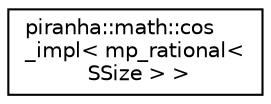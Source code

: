 digraph "Graphical Class Hierarchy"
{
  edge [fontname="Helvetica",fontsize="10",labelfontname="Helvetica",labelfontsize="10"];
  node [fontname="Helvetica",fontsize="10",shape=record];
  rankdir="LR";
  Node0 [label="piranha::math::cos\l_impl\< mp_rational\<\l SSize \> \>",height=0.2,width=0.4,color="black", fillcolor="white", style="filled",URL="$structpiranha_1_1math_1_1cos__impl_3_01mp__rational_3_01_s_size_01_4_01_4.html",tooltip="Specialisation of the implementation of piranha::math::cos() for piranha::mp_rational. "];
}

